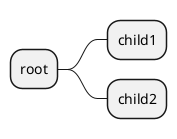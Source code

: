 {
  "sha1": "3ij9cx0d4vnawkqkfvzfhmg7bguo5vi",
  "insertion": {
    "when": "2024-05-30T20:48:20.274Z",
    "url": "https://forum.plantuml.net/13669/spaces-in-markdown-syntax-in-mindmap?show=16667#c16667",
    "user": "plantuml@gmail.com"
  }
}
@startmindmap
* root
  * child1
  * child2
@endmindmap
